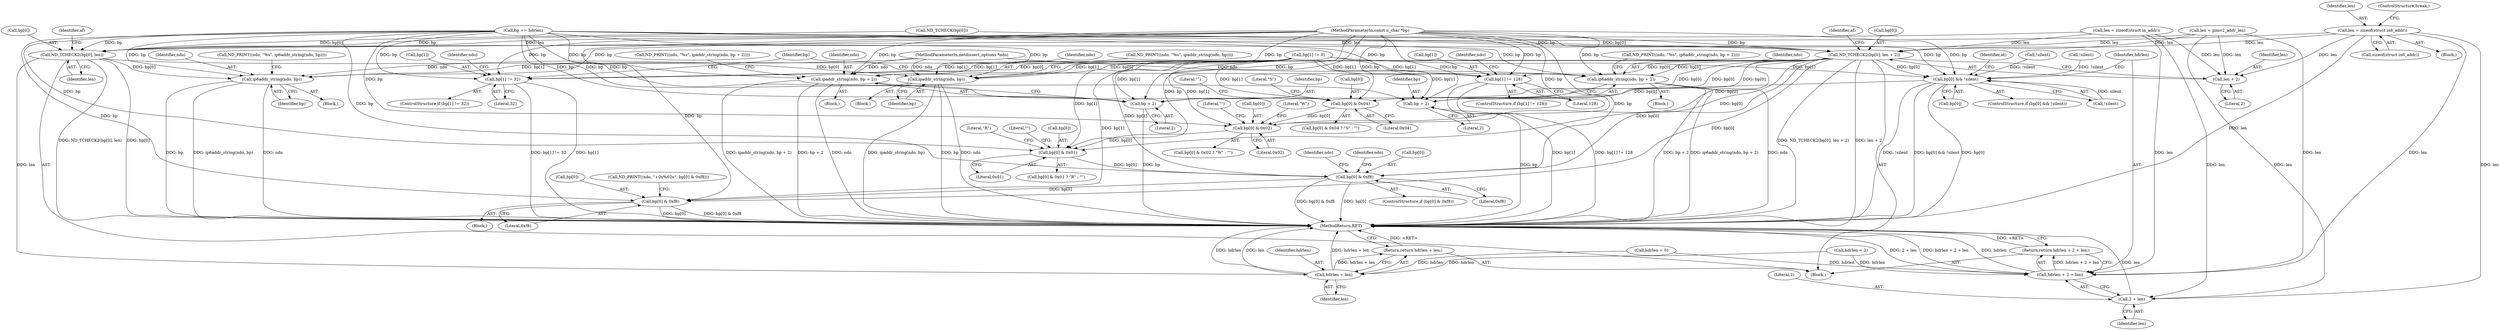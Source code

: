 digraph "1_tcpdump_5dc1860d8267b1e0cb78c9ffa2a40bea2fdb3ddc_3@API" {
"1000140" [label="(Call,len = sizeof(struct in6_addr))"];
"1000192" [label="(Call,ND_TCHECK2(bp[0], len))"];
"1000210" [label="(Call,ipaddr_string(ndo, bp))"];
"1000227" [label="(Call,ip6addr_string(ndo, bp))"];
"1000231" [label="(Call,hdrlen + len)"];
"1000230" [label="(Return,return hdrlen + len;)"];
"1000236" [label="(Call,ND_TCHECK2(bp[0], len + 2))"];
"1000257" [label="(Call,ipaddr_string(ndo, bp + 2))"];
"1000259" [label="(Call,bp + 2)"];
"1000263" [label="(Call,bp[1] != 32)"];
"1000291" [label="(Call,ip6addr_string(ndo, bp + 2))"];
"1000293" [label="(Call,bp + 2)"];
"1000297" [label="(Call,bp[1] != 128)"];
"1000311" [label="(Call,bp[0] && !silent)"];
"1000340" [label="(Call,bp[0] & 0x04)"];
"1000349" [label="(Call,bp[0] & 0x02)"];
"1000357" [label="(Call,bp[0] & 0x01)"];
"1000365" [label="(Call,bp[0] & 0xf8)"];
"1000376" [label="(Call,bp[0] & 0xf8)"];
"1000240" [label="(Call,len + 2)"];
"1000386" [label="(Call,hdrlen + 2 + len)"];
"1000385" [label="(Return,return hdrlen + 2 + len;)"];
"1000388" [label="(Call,2 + len)"];
"1000230" [label="(Return,return hdrlen + len;)"];
"1000222" [label="(Call,ND_PRINT((ndo, \"%s\", ip6addr_string(ndo, bp))))"];
"1000350" [label="(Call,bp[0])"];
"1000358" [label="(Call,bp[0])"];
"1000236" [label="(Call,ND_TCHECK2(bp[0], len + 2))"];
"1000295" [label="(Literal,2)"];
"1000225" [label="(Block,)"];
"1000376" [label="(Call,bp[0] & 0xf8)"];
"1000354" [label="(Literal,\"W\")"];
"1000131" [label="(Call,len = sizeof(struct in_addr))"];
"1000240" [label="(Call,len + 2)"];
"1000304" [label="(Identifier,ndo)"];
"1000232" [label="(Identifier,hdrlen)"];
"1000293" [label="(Call,bp + 2)"];
"1000193" [label="(Call,bp[0])"];
"1000255" [label="(Block,)"];
"1000228" [label="(Identifier,ndo)"];
"1000258" [label="(Identifier,ndo)"];
"1000361" [label="(Literal,0x01)"];
"1000389" [label="(Literal,2)"];
"1000142" [label="(Call,sizeof(struct in6_addr))"];
"1000344" [label="(Literal,0x04)"];
"1000345" [label="(Literal,\"S\")"];
"1000199" [label="(Identifier,af)"];
"1000320" [label="(Identifier,at)"];
"1000357" [label="(Call,bp[0] & 0x01)"];
"1000383" [label="(Identifier,ndo)"];
"1000386" [label="(Call,hdrlen + 2 + len)"];
"1000109" [label="(Call,ND_TCHECK(bp[0]))"];
"1000233" [label="(Identifier,len)"];
"1000229" [label="(Identifier,bp)"];
"1000208" [label="(Block,)"];
"1000262" [label="(ControlStructure,if (bp[1] != 32))"];
"1000241" [label="(Identifier,len)"];
"1000348" [label="(Call,bp[0] & 0x02 ? \"W\" : \"\")"];
"1000249" [label="(Call,!silent)"];
"1000366" [label="(Call,bp[0])"];
"1000192" [label="(Call,ND_TCHECK2(bp[0], len))"];
"1000390" [label="(Identifier,len)"];
"1000388" [label="(Call,2 + len)"];
"1000310" [label="(ControlStructure,if (bp[0] && !silent))"];
"1000315" [label="(Call,!silent)"];
"1000296" [label="(ControlStructure,if (bp[1] != 128))"];
"1000270" [label="(Identifier,ndo)"];
"1000102" [label="(MethodParameterIn,const u_char *bp)"];
"1000158" [label="(Call,hdrlen = 2)"];
"1000264" [label="(Call,bp[1])"];
"1000346" [label="(Literal,\"\")"];
"1000231" [label="(Call,hdrlen + len)"];
"1000182" [label="(Call,hdrlen = 0)"];
"1000205" [label="(Call,ND_PRINT((ndo, \"%s\", ipaddr_string(ndo, bp))))"];
"1000289" [label="(Block,)"];
"1000353" [label="(Literal,0x02)"];
"1000211" [label="(Identifier,ndo)"];
"1000196" [label="(Identifier,len)"];
"1000185" [label="(Call,bp += hdrlen)"];
"1000340" [label="(Call,bp[0] & 0x04)"];
"1000292" [label="(Identifier,ndo)"];
"1000259" [label="(Call,bp + 2)"];
"1000283" [label="(Call,!silent)"];
"1000297" [label="(Call,bp[1] != 128)"];
"1000301" [label="(Literal,128)"];
"1000267" [label="(Literal,32)"];
"1000294" [label="(Identifier,bp)"];
"1000245" [label="(Identifier,af)"];
"1000291" [label="(Call,ip6addr_string(ndo, bp + 2))"];
"1000237" [label="(Call,bp[0])"];
"1000150" [label="(Call,bp[1] != 0)"];
"1000190" [label="(Block,)"];
"1000311" [label="(Call,bp[0] && !silent)"];
"1000387" [label="(Identifier,hdrlen)"];
"1000141" [label="(Identifier,len)"];
"1000341" [label="(Call,bp[0])"];
"1000385" [label="(Return,return hdrlen + 2 + len;)"];
"1000210" [label="(Call,ipaddr_string(ndo, bp))"];
"1000377" [label="(Call,bp[0])"];
"1000356" [label="(Call,bp[0] & 0x01 ? \"R\" : \"\")"];
"1000362" [label="(Literal,\"R\")"];
"1000227" [label="(Call,ip6addr_string(ndo, bp))"];
"1000373" [label="(Identifier,ndo)"];
"1000349" [label="(Call,bp[0] & 0x02)"];
"1000380" [label="(Literal,0xf8)"];
"1000263" [label="(Call,bp[1] != 32)"];
"1000257" [label="(Call,ipaddr_string(ndo, bp + 2))"];
"1000261" [label="(Literal,2)"];
"1000365" [label="(Call,bp[0] & 0xf8)"];
"1000312" [label="(Call,bp[0])"];
"1000369" [label="(Literal,0xf8)"];
"1000140" [label="(Call,len = sizeof(struct in6_addr))"];
"1000212" [label="(Identifier,bp)"];
"1000252" [label="(Call,ND_PRINT((ndo, \"%s\", ipaddr_string(ndo, bp + 2))))"];
"1000313" [label="(Identifier,bp)"];
"1000298" [label="(Call,bp[1])"];
"1000339" [label="(Call,bp[0] & 0x04 ? \"S\" : \"\")"];
"1000399" [label="(MethodReturn,RET)"];
"1000144" [label="(ControlStructure,break;)"];
"1000371" [label="(Call,ND_PRINT((ndo, \"+0x%02x\", bp[0] & 0xf8)))"];
"1000179" [label="(Call,len = pimv2_addr_len)"];
"1000126" [label="(Block,)"];
"1000260" [label="(Identifier,bp)"];
"1000242" [label="(Literal,2)"];
"1000363" [label="(Literal,\"\")"];
"1000374" [label="(Block,)"];
"1000101" [label="(MethodParameterIn,netdissect_options *ndo)"];
"1000355" [label="(Literal,\"\")"];
"1000364" [label="(ControlStructure,if (bp[0] & 0xf8))"];
"1000286" [label="(Call,ND_PRINT((ndo, \"%s\", ip6addr_string(ndo, bp + 2))))"];
"1000140" -> "1000126"  [label="AST: "];
"1000140" -> "1000142"  [label="CFG: "];
"1000141" -> "1000140"  [label="AST: "];
"1000142" -> "1000140"  [label="AST: "];
"1000144" -> "1000140"  [label="CFG: "];
"1000140" -> "1000399"  [label="DDG: len"];
"1000140" -> "1000192"  [label="DDG: len"];
"1000140" -> "1000236"  [label="DDG: len"];
"1000140" -> "1000240"  [label="DDG: len"];
"1000140" -> "1000386"  [label="DDG: len"];
"1000140" -> "1000388"  [label="DDG: len"];
"1000192" -> "1000190"  [label="AST: "];
"1000192" -> "1000196"  [label="CFG: "];
"1000193" -> "1000192"  [label="AST: "];
"1000196" -> "1000192"  [label="AST: "];
"1000199" -> "1000192"  [label="CFG: "];
"1000192" -> "1000399"  [label="DDG: bp[0]"];
"1000192" -> "1000399"  [label="DDG: ND_TCHECK2(bp[0], len)"];
"1000185" -> "1000192"  [label="DDG: bp"];
"1000109" -> "1000192"  [label="DDG: bp[0]"];
"1000102" -> "1000192"  [label="DDG: bp"];
"1000179" -> "1000192"  [label="DDG: len"];
"1000131" -> "1000192"  [label="DDG: len"];
"1000192" -> "1000210"  [label="DDG: bp[0]"];
"1000192" -> "1000227"  [label="DDG: bp[0]"];
"1000192" -> "1000231"  [label="DDG: len"];
"1000210" -> "1000208"  [label="AST: "];
"1000210" -> "1000212"  [label="CFG: "];
"1000211" -> "1000210"  [label="AST: "];
"1000212" -> "1000210"  [label="AST: "];
"1000205" -> "1000210"  [label="CFG: "];
"1000210" -> "1000399"  [label="DDG: ipaddr_string(ndo, bp)"];
"1000210" -> "1000399"  [label="DDG: bp"];
"1000210" -> "1000399"  [label="DDG: ndo"];
"1000101" -> "1000210"  [label="DDG: ndo"];
"1000185" -> "1000210"  [label="DDG: bp"];
"1000150" -> "1000210"  [label="DDG: bp[1]"];
"1000102" -> "1000210"  [label="DDG: bp"];
"1000227" -> "1000225"  [label="AST: "];
"1000227" -> "1000229"  [label="CFG: "];
"1000228" -> "1000227"  [label="AST: "];
"1000229" -> "1000227"  [label="AST: "];
"1000222" -> "1000227"  [label="CFG: "];
"1000227" -> "1000399"  [label="DDG: ip6addr_string(ndo, bp)"];
"1000227" -> "1000399"  [label="DDG: ndo"];
"1000227" -> "1000399"  [label="DDG: bp"];
"1000101" -> "1000227"  [label="DDG: ndo"];
"1000185" -> "1000227"  [label="DDG: bp"];
"1000150" -> "1000227"  [label="DDG: bp[1]"];
"1000102" -> "1000227"  [label="DDG: bp"];
"1000231" -> "1000230"  [label="AST: "];
"1000231" -> "1000233"  [label="CFG: "];
"1000232" -> "1000231"  [label="AST: "];
"1000233" -> "1000231"  [label="AST: "];
"1000230" -> "1000231"  [label="CFG: "];
"1000231" -> "1000399"  [label="DDG: len"];
"1000231" -> "1000399"  [label="DDG: hdrlen + len"];
"1000231" -> "1000399"  [label="DDG: hdrlen"];
"1000231" -> "1000230"  [label="DDG: hdrlen + len"];
"1000158" -> "1000231"  [label="DDG: hdrlen"];
"1000182" -> "1000231"  [label="DDG: hdrlen"];
"1000230" -> "1000190"  [label="AST: "];
"1000399" -> "1000230"  [label="CFG: "];
"1000230" -> "1000399"  [label="DDG: <RET>"];
"1000236" -> "1000190"  [label="AST: "];
"1000236" -> "1000240"  [label="CFG: "];
"1000237" -> "1000236"  [label="AST: "];
"1000240" -> "1000236"  [label="AST: "];
"1000245" -> "1000236"  [label="CFG: "];
"1000236" -> "1000399"  [label="DDG: ND_TCHECK2(bp[0], len + 2)"];
"1000236" -> "1000399"  [label="DDG: len + 2"];
"1000185" -> "1000236"  [label="DDG: bp"];
"1000109" -> "1000236"  [label="DDG: bp[0]"];
"1000102" -> "1000236"  [label="DDG: bp"];
"1000179" -> "1000236"  [label="DDG: len"];
"1000131" -> "1000236"  [label="DDG: len"];
"1000236" -> "1000257"  [label="DDG: bp[0]"];
"1000236" -> "1000259"  [label="DDG: bp[0]"];
"1000236" -> "1000263"  [label="DDG: bp[0]"];
"1000236" -> "1000291"  [label="DDG: bp[0]"];
"1000236" -> "1000293"  [label="DDG: bp[0]"];
"1000236" -> "1000297"  [label="DDG: bp[0]"];
"1000236" -> "1000311"  [label="DDG: bp[0]"];
"1000236" -> "1000340"  [label="DDG: bp[0]"];
"1000236" -> "1000349"  [label="DDG: bp[0]"];
"1000236" -> "1000357"  [label="DDG: bp[0]"];
"1000236" -> "1000365"  [label="DDG: bp[0]"];
"1000236" -> "1000376"  [label="DDG: bp[0]"];
"1000257" -> "1000255"  [label="AST: "];
"1000257" -> "1000259"  [label="CFG: "];
"1000258" -> "1000257"  [label="AST: "];
"1000259" -> "1000257"  [label="AST: "];
"1000252" -> "1000257"  [label="CFG: "];
"1000257" -> "1000399"  [label="DDG: bp + 2"];
"1000257" -> "1000399"  [label="DDG: ndo"];
"1000257" -> "1000399"  [label="DDG: ipaddr_string(ndo, bp + 2)"];
"1000101" -> "1000257"  [label="DDG: ndo"];
"1000185" -> "1000257"  [label="DDG: bp"];
"1000150" -> "1000257"  [label="DDG: bp[1]"];
"1000102" -> "1000257"  [label="DDG: bp"];
"1000259" -> "1000261"  [label="CFG: "];
"1000260" -> "1000259"  [label="AST: "];
"1000261" -> "1000259"  [label="AST: "];
"1000259" -> "1000399"  [label="DDG: bp"];
"1000185" -> "1000259"  [label="DDG: bp"];
"1000150" -> "1000259"  [label="DDG: bp[1]"];
"1000102" -> "1000259"  [label="DDG: bp"];
"1000263" -> "1000262"  [label="AST: "];
"1000263" -> "1000267"  [label="CFG: "];
"1000264" -> "1000263"  [label="AST: "];
"1000267" -> "1000263"  [label="AST: "];
"1000270" -> "1000263"  [label="CFG: "];
"1000313" -> "1000263"  [label="CFG: "];
"1000263" -> "1000399"  [label="DDG: bp[1] != 32"];
"1000263" -> "1000399"  [label="DDG: bp[1]"];
"1000150" -> "1000263"  [label="DDG: bp[1]"];
"1000102" -> "1000263"  [label="DDG: bp"];
"1000185" -> "1000263"  [label="DDG: bp"];
"1000291" -> "1000289"  [label="AST: "];
"1000291" -> "1000293"  [label="CFG: "];
"1000292" -> "1000291"  [label="AST: "];
"1000293" -> "1000291"  [label="AST: "];
"1000286" -> "1000291"  [label="CFG: "];
"1000291" -> "1000399"  [label="DDG: ip6addr_string(ndo, bp + 2)"];
"1000291" -> "1000399"  [label="DDG: ndo"];
"1000291" -> "1000399"  [label="DDG: bp + 2"];
"1000101" -> "1000291"  [label="DDG: ndo"];
"1000185" -> "1000291"  [label="DDG: bp"];
"1000150" -> "1000291"  [label="DDG: bp[1]"];
"1000102" -> "1000291"  [label="DDG: bp"];
"1000293" -> "1000295"  [label="CFG: "];
"1000294" -> "1000293"  [label="AST: "];
"1000295" -> "1000293"  [label="AST: "];
"1000293" -> "1000399"  [label="DDG: bp"];
"1000185" -> "1000293"  [label="DDG: bp"];
"1000150" -> "1000293"  [label="DDG: bp[1]"];
"1000102" -> "1000293"  [label="DDG: bp"];
"1000297" -> "1000296"  [label="AST: "];
"1000297" -> "1000301"  [label="CFG: "];
"1000298" -> "1000297"  [label="AST: "];
"1000301" -> "1000297"  [label="AST: "];
"1000304" -> "1000297"  [label="CFG: "];
"1000313" -> "1000297"  [label="CFG: "];
"1000297" -> "1000399"  [label="DDG: bp[1]"];
"1000297" -> "1000399"  [label="DDG: bp[1] != 128"];
"1000150" -> "1000297"  [label="DDG: bp[1]"];
"1000102" -> "1000297"  [label="DDG: bp"];
"1000185" -> "1000297"  [label="DDG: bp"];
"1000311" -> "1000310"  [label="AST: "];
"1000311" -> "1000312"  [label="CFG: "];
"1000311" -> "1000315"  [label="CFG: "];
"1000312" -> "1000311"  [label="AST: "];
"1000315" -> "1000311"  [label="AST: "];
"1000320" -> "1000311"  [label="CFG: "];
"1000387" -> "1000311"  [label="CFG: "];
"1000311" -> "1000399"  [label="DDG: bp[0]"];
"1000311" -> "1000399"  [label="DDG: !silent"];
"1000311" -> "1000399"  [label="DDG: bp[0] && !silent"];
"1000185" -> "1000311"  [label="DDG: bp"];
"1000102" -> "1000311"  [label="DDG: bp"];
"1000150" -> "1000311"  [label="DDG: bp[1]"];
"1000283" -> "1000311"  [label="DDG: !silent"];
"1000249" -> "1000311"  [label="DDG: !silent"];
"1000315" -> "1000311"  [label="DDG: silent"];
"1000311" -> "1000340"  [label="DDG: bp[0]"];
"1000340" -> "1000339"  [label="AST: "];
"1000340" -> "1000344"  [label="CFG: "];
"1000341" -> "1000340"  [label="AST: "];
"1000344" -> "1000340"  [label="AST: "];
"1000345" -> "1000340"  [label="CFG: "];
"1000346" -> "1000340"  [label="CFG: "];
"1000185" -> "1000340"  [label="DDG: bp"];
"1000102" -> "1000340"  [label="DDG: bp"];
"1000150" -> "1000340"  [label="DDG: bp[1]"];
"1000340" -> "1000349"  [label="DDG: bp[0]"];
"1000349" -> "1000348"  [label="AST: "];
"1000349" -> "1000353"  [label="CFG: "];
"1000350" -> "1000349"  [label="AST: "];
"1000353" -> "1000349"  [label="AST: "];
"1000354" -> "1000349"  [label="CFG: "];
"1000355" -> "1000349"  [label="CFG: "];
"1000185" -> "1000349"  [label="DDG: bp"];
"1000102" -> "1000349"  [label="DDG: bp"];
"1000150" -> "1000349"  [label="DDG: bp[1]"];
"1000349" -> "1000357"  [label="DDG: bp[0]"];
"1000357" -> "1000356"  [label="AST: "];
"1000357" -> "1000361"  [label="CFG: "];
"1000358" -> "1000357"  [label="AST: "];
"1000361" -> "1000357"  [label="AST: "];
"1000362" -> "1000357"  [label="CFG: "];
"1000363" -> "1000357"  [label="CFG: "];
"1000185" -> "1000357"  [label="DDG: bp"];
"1000102" -> "1000357"  [label="DDG: bp"];
"1000150" -> "1000357"  [label="DDG: bp[1]"];
"1000357" -> "1000365"  [label="DDG: bp[0]"];
"1000365" -> "1000364"  [label="AST: "];
"1000365" -> "1000369"  [label="CFG: "];
"1000366" -> "1000365"  [label="AST: "];
"1000369" -> "1000365"  [label="AST: "];
"1000373" -> "1000365"  [label="CFG: "];
"1000383" -> "1000365"  [label="CFG: "];
"1000365" -> "1000399"  [label="DDG: bp[0] & 0xf8"];
"1000365" -> "1000399"  [label="DDG: bp[0]"];
"1000185" -> "1000365"  [label="DDG: bp"];
"1000102" -> "1000365"  [label="DDG: bp"];
"1000150" -> "1000365"  [label="DDG: bp[1]"];
"1000365" -> "1000376"  [label="DDG: bp[0]"];
"1000376" -> "1000374"  [label="AST: "];
"1000376" -> "1000380"  [label="CFG: "];
"1000377" -> "1000376"  [label="AST: "];
"1000380" -> "1000376"  [label="AST: "];
"1000371" -> "1000376"  [label="CFG: "];
"1000376" -> "1000399"  [label="DDG: bp[0] & 0xf8"];
"1000376" -> "1000399"  [label="DDG: bp[0]"];
"1000185" -> "1000376"  [label="DDG: bp"];
"1000102" -> "1000376"  [label="DDG: bp"];
"1000150" -> "1000376"  [label="DDG: bp[1]"];
"1000240" -> "1000242"  [label="CFG: "];
"1000241" -> "1000240"  [label="AST: "];
"1000242" -> "1000240"  [label="AST: "];
"1000179" -> "1000240"  [label="DDG: len"];
"1000131" -> "1000240"  [label="DDG: len"];
"1000386" -> "1000385"  [label="AST: "];
"1000386" -> "1000388"  [label="CFG: "];
"1000387" -> "1000386"  [label="AST: "];
"1000388" -> "1000386"  [label="AST: "];
"1000385" -> "1000386"  [label="CFG: "];
"1000386" -> "1000399"  [label="DDG: hdrlen"];
"1000386" -> "1000399"  [label="DDG: 2 + len"];
"1000386" -> "1000399"  [label="DDG: hdrlen + 2 + len"];
"1000386" -> "1000385"  [label="DDG: hdrlen + 2 + len"];
"1000158" -> "1000386"  [label="DDG: hdrlen"];
"1000182" -> "1000386"  [label="DDG: hdrlen"];
"1000179" -> "1000386"  [label="DDG: len"];
"1000131" -> "1000386"  [label="DDG: len"];
"1000385" -> "1000190"  [label="AST: "];
"1000399" -> "1000385"  [label="CFG: "];
"1000385" -> "1000399"  [label="DDG: <RET>"];
"1000388" -> "1000390"  [label="CFG: "];
"1000389" -> "1000388"  [label="AST: "];
"1000390" -> "1000388"  [label="AST: "];
"1000388" -> "1000399"  [label="DDG: len"];
"1000179" -> "1000388"  [label="DDG: len"];
"1000131" -> "1000388"  [label="DDG: len"];
}
